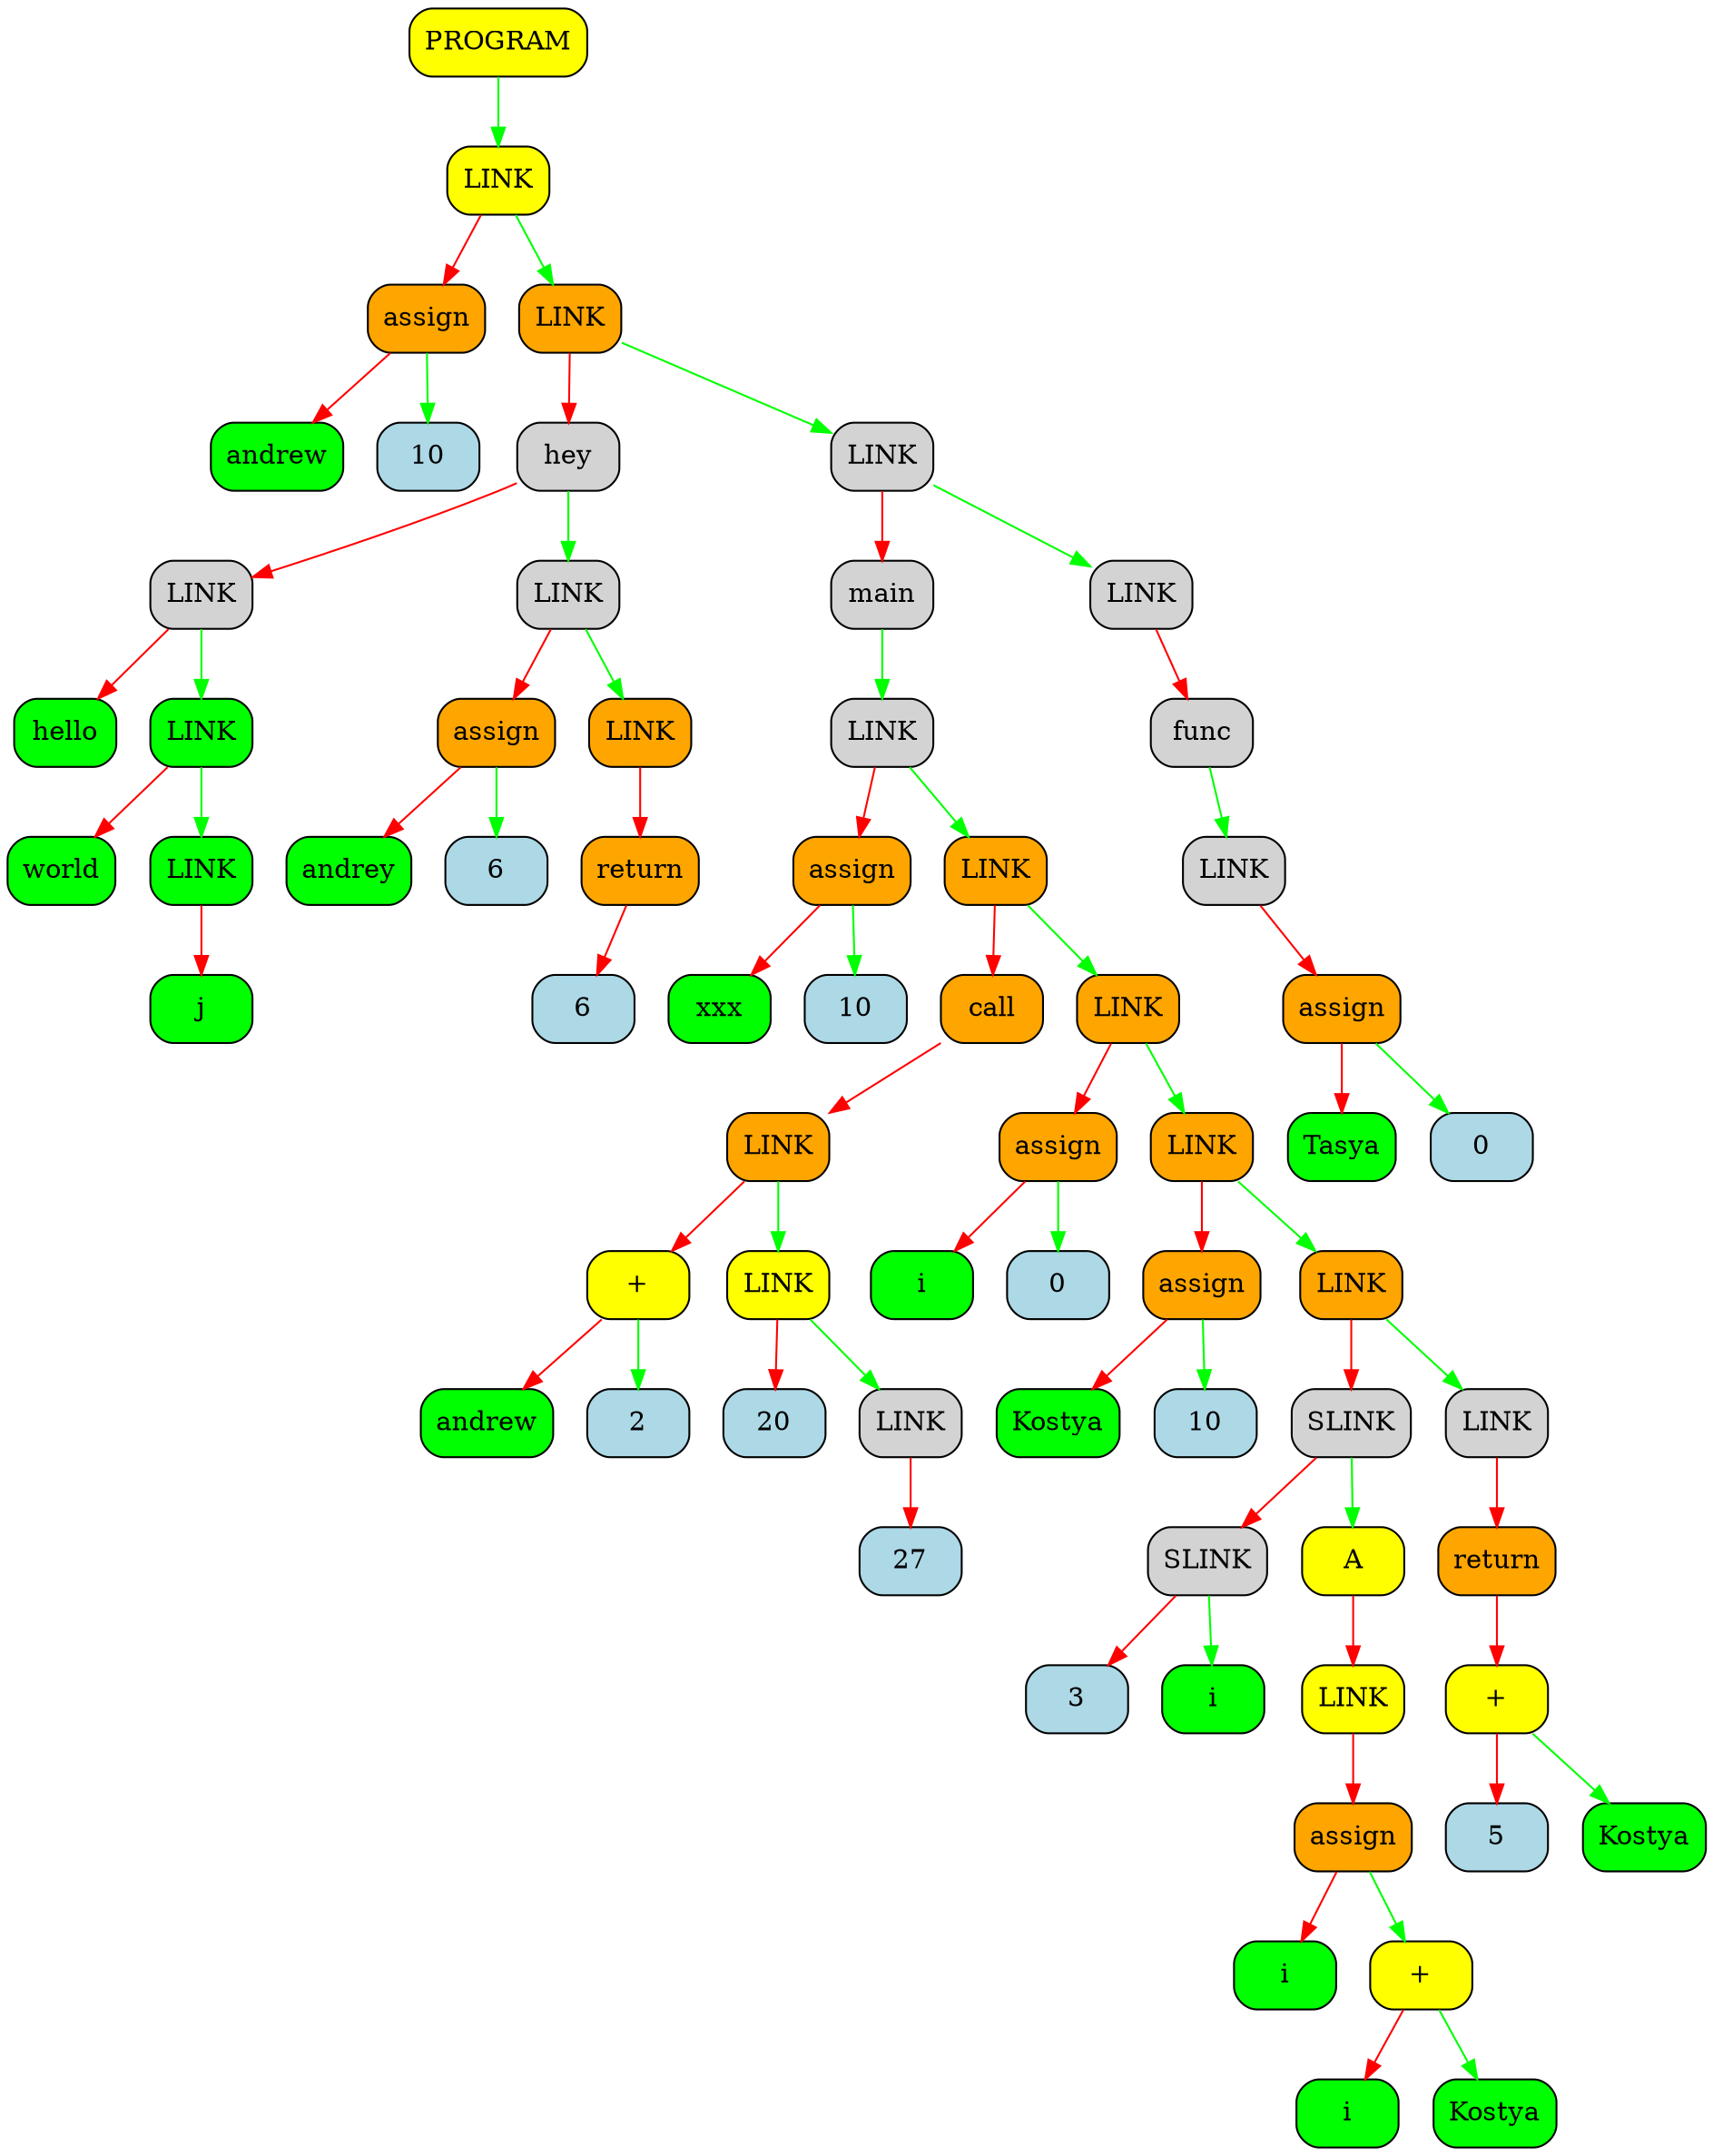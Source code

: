 digraph First{
node [shape="Mrecord", style="filled", fillcolor="lightblue"];
"boxbc432930" [fillcolor="yellow",label="PROGRAM"];
"boxbc431c70" [fillcolor="yellow",label="LINK"];
"boxbc432930" -> "boxbc431c70"[color="green"];
"boxbc431cd0" [fillcolor="orange",label="assign"];
"boxbc431c70" -> "boxbc431cd0"[color="red"];
"boxbc42f930" [fillcolor="green",label="andrew"];
"boxbc431cd0" -> "boxbc42f930"[color="red"];
"boxbc42f9d0" [label="10"];
"boxbc431cd0" -> "boxbc42f9d0"[color="green"];
"boxbc431d30" [fillcolor="orange",label="LINK"];
"boxbc431c70" -> "boxbc431d30"[color="green"];
"boxbc42fa90" [fillcolor="",label="hey"];
"boxbc431d30" -> "boxbc42fa90"[color="red"];
"boxbc431d90" [fillcolor="",label="LINK"];
"boxbc42fa90" -> "boxbc431d90"[color="red"];
"boxbc42fb50" [fillcolor="green",label="hello"];
"boxbc431d90" -> "boxbc42fb50"[color="red"];
"boxbc431df0" [fillcolor="green",label="LINK"];
"boxbc431d90" -> "boxbc431df0"[color="green"];
"boxbc42fc10" [fillcolor="green",label="world"];
"boxbc431df0" -> "boxbc42fc10"[color="red"];
"boxbc431e50" [fillcolor="green",label="LINK"];
"boxbc431df0" -> "boxbc431e50"[color="green"];
"boxbc42fcd0" [fillcolor="green",label="j"];
"boxbc431e50" -> "boxbc42fcd0"[color="red"];
"boxbc431f70" [fillcolor="",label="LINK"];
"boxbc42fa90" -> "boxbc431f70"[color="green"];
"boxbc431eb0" [fillcolor="orange",label="assign"];
"boxbc431f70" -> "boxbc431eb0"[color="red"];
"boxbc42feb0" [fillcolor="green",label="andrey"];
"boxbc431eb0" -> "boxbc42feb0"[color="red"];
"boxbc42ff70" [label="6"];
"boxbc431eb0" -> "boxbc42ff70"[color="green"];
"boxbc431f10" [fillcolor="orange",label="LINK"];
"boxbc431f70" -> "boxbc431f10"[color="green"];
"boxbc430030" [fillcolor="orange",label="return"];
"boxbc431f10" -> "boxbc430030"[color="red"];
"boxbc430090" [label="6"];
"boxbc430030" -> "boxbc430090"[color="red"];
"boxbc431fd0" [fillcolor="",label="LINK"];
"boxbc431d30" -> "boxbc431fd0"[color="green"];
"boxbc430210" [fillcolor="",label="main"];
"boxbc431fd0" -> "boxbc430210"[color="red"];
"boxbc4327b0" [fillcolor="",label="LINK"];
"boxbc430210" -> "boxbc4327b0"[color="green"];
"boxbc432030" [fillcolor="orange",label="assign"];
"boxbc4327b0" -> "boxbc432030"[color="red"];
"boxbc430450" [fillcolor="green",label="xxx"];
"boxbc432030" -> "boxbc430450"[color="red"];
"boxbc430510" [label="10"];
"boxbc432030" -> "boxbc430510"[color="green"];
"boxbc432750" [fillcolor="orange",label="LINK"];
"boxbc4327b0" -> "boxbc432750"[color="green"];
"boxbc432090" [fillcolor="orange",label="call"];
"boxbc432750" -> "boxbc432090"[color="red"];
"boxbc4320f0" [fillcolor="orange",label="LINK"];
"boxbc432090" -> "boxbc4320f0"[color="red"];
"boxbc432150" [fillcolor="yellow",label="+"];
"boxbc4320f0" -> "boxbc432150"[color="red"];
"boxbc430690" [fillcolor="green",label="andrew"];
"boxbc432150" -> "boxbc430690"[color="red"];
"boxbc430750" [label="2"];
"boxbc432150" -> "boxbc430750"[color="green"];
"boxbc4321b0" [fillcolor="yellow",label="LINK"];
"boxbc4320f0" -> "boxbc4321b0"[color="green"];
"boxbc430810" [label="20"];
"boxbc4321b0" -> "boxbc430810"[color="red"];
"boxbc432210" [fillcolor="",label="LINK"];
"boxbc4321b0" -> "boxbc432210"[color="green"];
"boxbc4308d0" [label="27"];
"boxbc432210" -> "boxbc4308d0"[color="red"];
"boxbc4326f0" [fillcolor="orange",label="LINK"];
"boxbc432750" -> "boxbc4326f0"[color="green"];
"boxbc432270" [fillcolor="orange",label="assign"];
"boxbc4326f0" -> "boxbc432270"[color="red"];
"boxbc4309f0" [fillcolor="green",label="i"];
"boxbc432270" -> "boxbc4309f0"[color="red"];
"boxbc430ab0" [label="0"];
"boxbc432270" -> "boxbc430ab0"[color="green"];
"boxbc432690" [fillcolor="orange",label="LINK"];
"boxbc4326f0" -> "boxbc432690"[color="green"];
"boxbc4322d0" [fillcolor="orange",label="assign"];
"boxbc432690" -> "boxbc4322d0"[color="red"];
"boxbc430b70" [fillcolor="green",label="Kostya"];
"boxbc4322d0" -> "boxbc430b70"[color="red"];
"boxbc430c30" [label="10"];
"boxbc4322d0" -> "boxbc430c30"[color="green"];
"boxbc432630" [fillcolor="orange",label="LINK"];
"boxbc432690" -> "boxbc432630"[color="green"];
"boxbc432510" [fillcolor="",label="SLINK"];
"boxbc432630" -> "boxbc432510"[color="red"];
"boxbc432330" [fillcolor="",label="SLINK"];
"boxbc432510" -> "boxbc432330"[color="red"];
"boxbc430d50" [label="3"];
"boxbc432330" -> "boxbc430d50"[color="red"];
"boxbc430e10" [fillcolor="green",label="i"];
"boxbc432330" -> "boxbc430e10"[color="green"];
"boxbc432390" [fillcolor="yellow",label="A"];
"boxbc432510" -> "boxbc432390"[color="green"];
"boxbc4324b0" [fillcolor="yellow",label="LINK"];
"boxbc432390" -> "boxbc4324b0"[color="red"];
"boxbc432450" [fillcolor="orange",label="assign"];
"boxbc4324b0" -> "boxbc432450"[color="red"];
"boxbc431110" [fillcolor="green",label="i"];
"boxbc432450" -> "boxbc431110"[color="red"];
"boxbc4323f0" [fillcolor="yellow",label="+"];
"boxbc432450" -> "boxbc4323f0"[color="green"];
"boxbc4311d0" [fillcolor="green",label="i"];
"boxbc4323f0" -> "boxbc4311d0"[color="red"];
"boxbc431290" [fillcolor="green",label="Kostya"];
"boxbc4323f0" -> "boxbc431290"[color="green"];
"boxbc4325d0" [fillcolor="",label="LINK"];
"boxbc432630" -> "boxbc4325d0"[color="green"];
"boxbc4314d0" [fillcolor="orange",label="return"];
"boxbc4325d0" -> "boxbc4314d0"[color="red"];
"boxbc432570" [fillcolor="yellow",label="+"];
"boxbc4314d0" -> "boxbc432570"[color="red"];
"boxbc431530" [label="5"];
"boxbc432570" -> "boxbc431530"[color="red"];
"boxbc4315f0" [fillcolor="green",label="Kostya"];
"boxbc432570" -> "boxbc4315f0"[color="green"];
"boxbc432810" [fillcolor="",label="LINK"];
"boxbc431fd0" -> "boxbc432810"[color="green"];
"boxbc431770" [fillcolor="",label="func"];
"boxbc432810" -> "boxbc431770"[color="red"];
"boxbc4328d0" [fillcolor="",label="LINK"];
"boxbc431770" -> "boxbc4328d0"[color="green"];
"boxbc432870" [fillcolor="orange",label="assign"];
"boxbc4328d0" -> "boxbc432870"[color="red"];
"boxbc4319b0" [fillcolor="green",label="Tasya"];
"boxbc432870" -> "boxbc4319b0"[color="red"];
"boxbc431a70" [label="0"];
"boxbc432870" -> "boxbc431a70"[color="green"];
}
